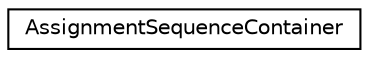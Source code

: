 digraph "Graphical Class Hierarchy"
{
 // LATEX_PDF_SIZE
  edge [fontname="Helvetica",fontsize="10",labelfontname="Helvetica",labelfontsize="10"];
  node [fontname="Helvetica",fontsize="10",shape=record];
  rankdir="LR";
  Node0 [label="AssignmentSequenceContainer",height=0.2,width=0.4,color="black", fillcolor="white", style="filled",URL="$classcom_1_1google_1_1ortools_1_1constraintsolver_1_1AssignmentSequenceContainer.html",tooltip=" "];
}
